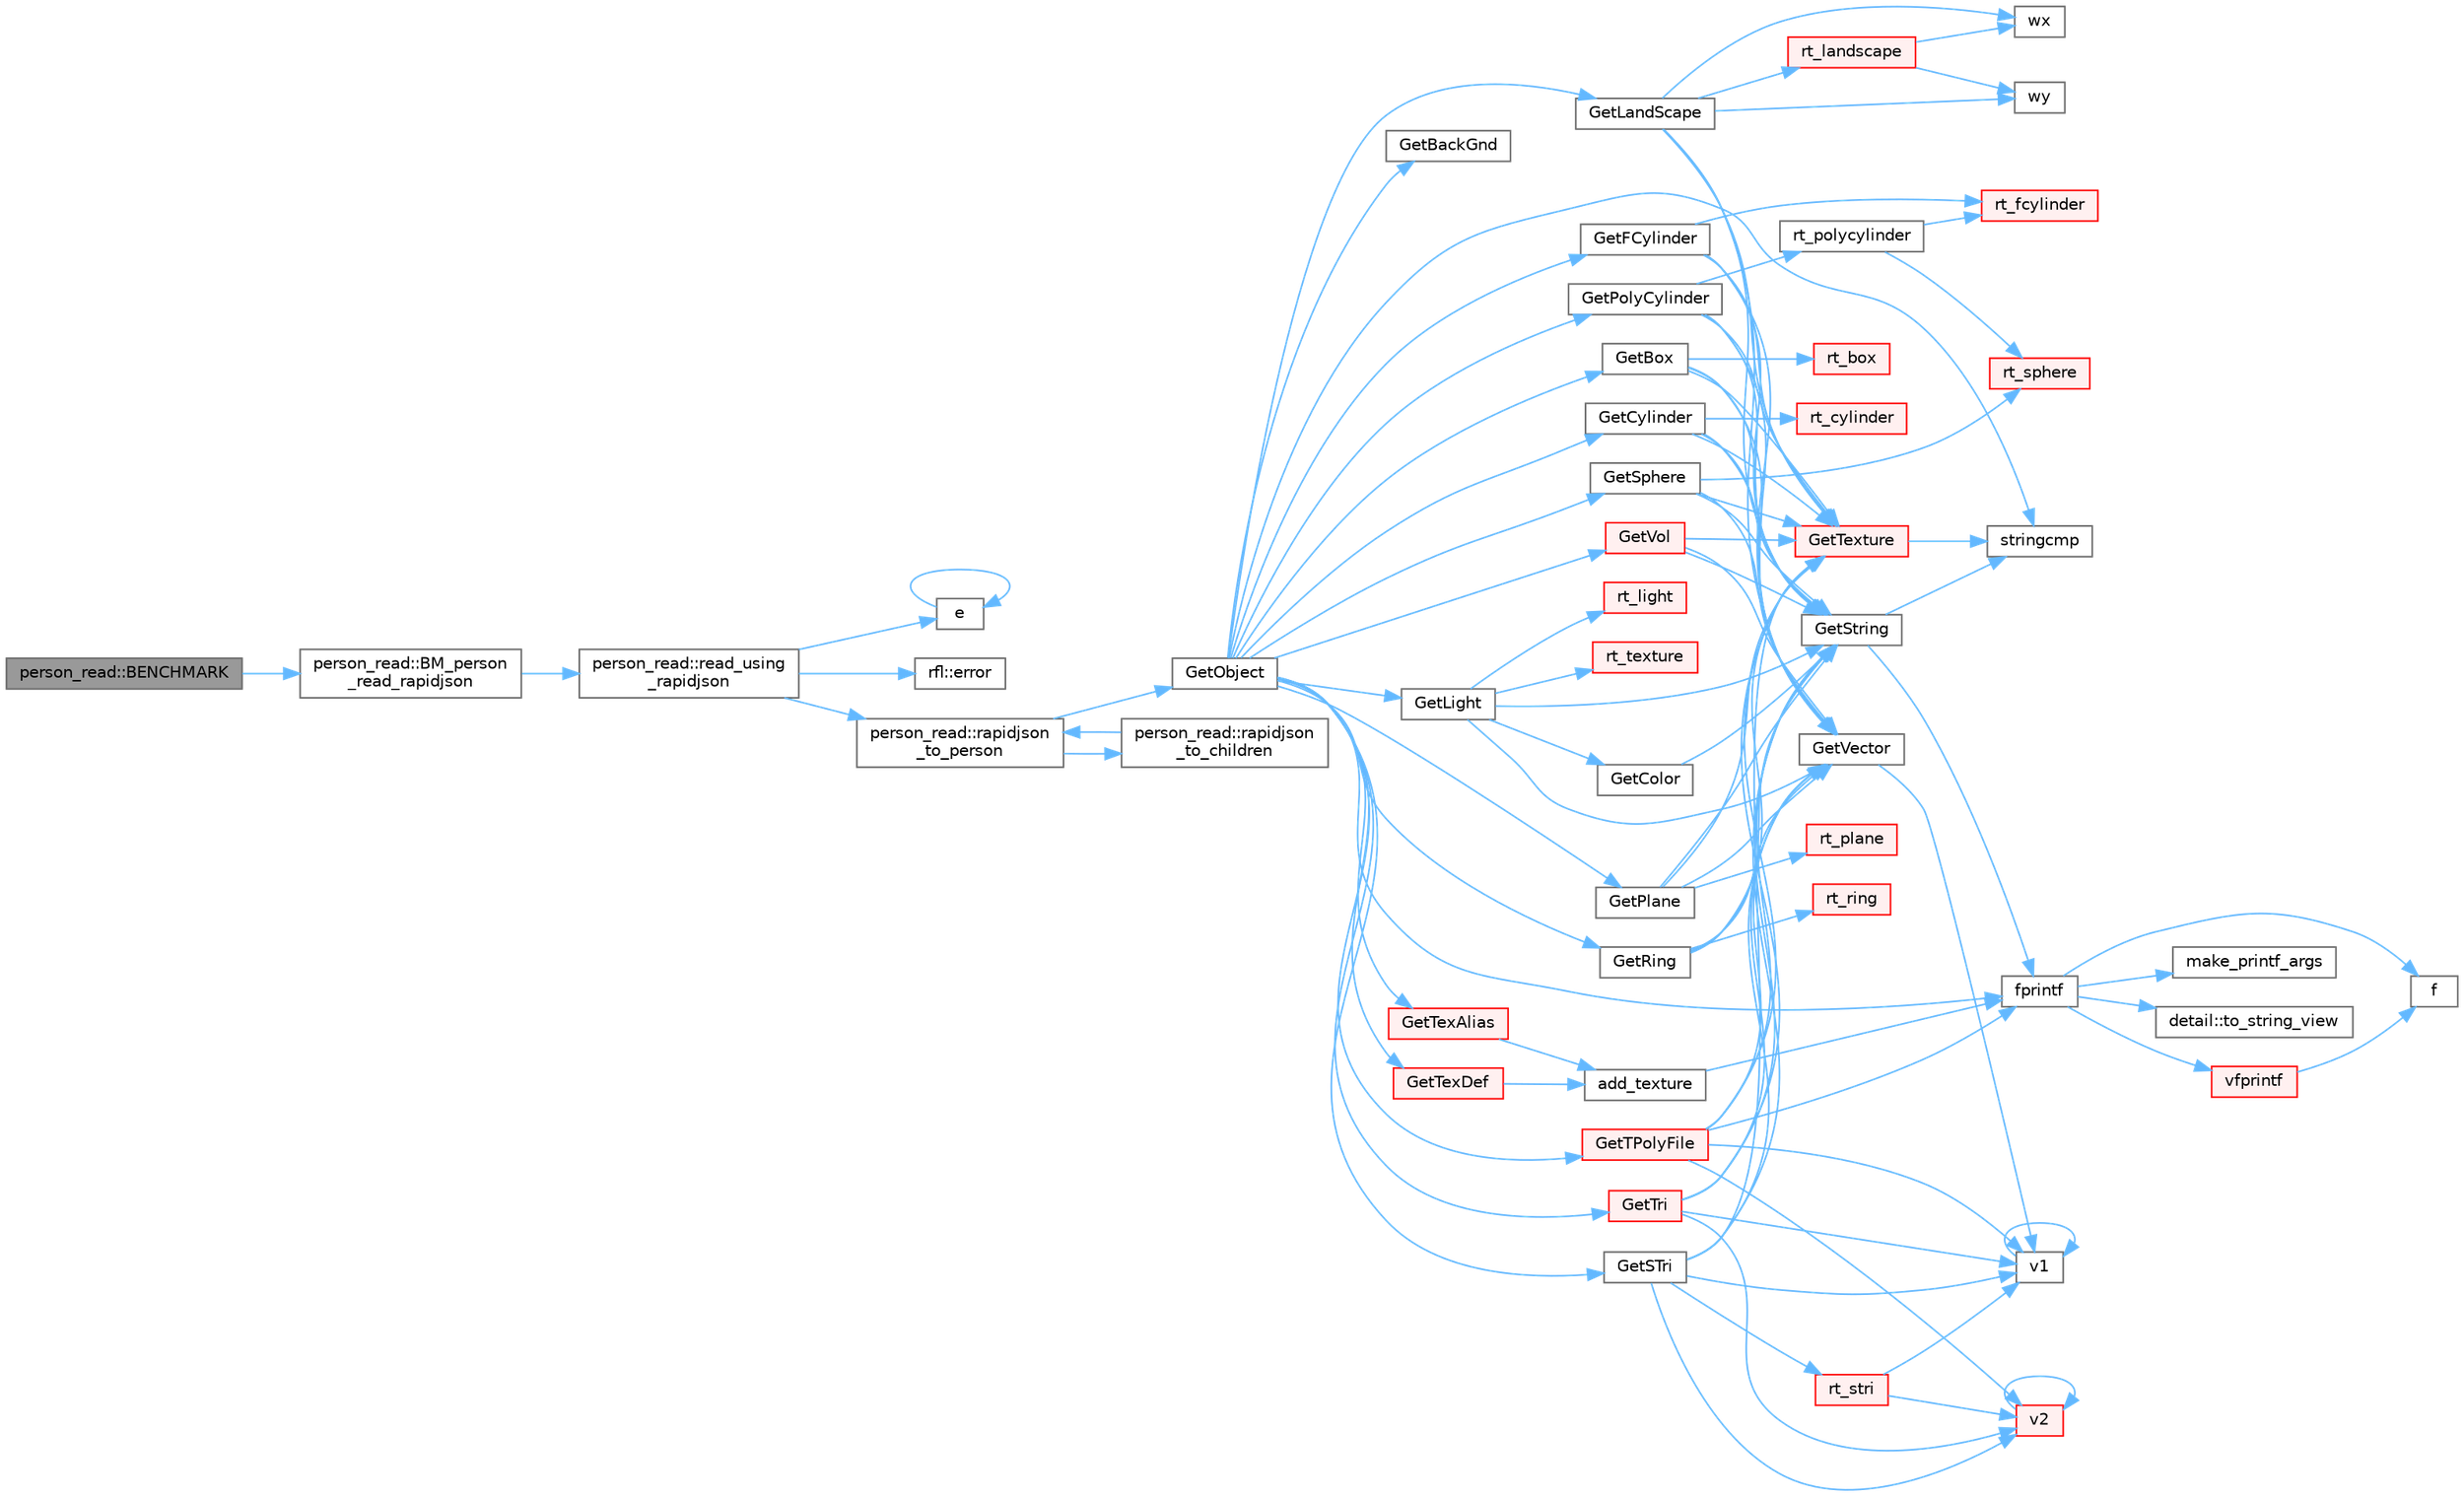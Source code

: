 digraph "person_read::BENCHMARK"
{
 // LATEX_PDF_SIZE
  bgcolor="transparent";
  edge [fontname=Helvetica,fontsize=10,labelfontname=Helvetica,labelfontsize=10];
  node [fontname=Helvetica,fontsize=10,shape=box,height=0.2,width=0.4];
  rankdir="LR";
  Node1 [id="Node000001",label="person_read::BENCHMARK",height=0.2,width=0.4,color="gray40", fillcolor="grey60", style="filled", fontcolor="black",tooltip=" "];
  Node1 -> Node2 [id="edge1_Node000001_Node000002",color="steelblue1",style="solid",tooltip=" "];
  Node2 [id="Node000002",label="person_read::BM_person\l_read_rapidjson",height=0.2,width=0.4,color="grey40", fillcolor="white", style="filled",URL="$namespaceperson__read.html#ad2c7db171b798705e8e29a6c66c1219f",tooltip=" "];
  Node2 -> Node3 [id="edge2_Node000002_Node000003",color="steelblue1",style="solid",tooltip=" "];
  Node3 [id="Node000003",label="person_read::read_using\l_rapidjson",height=0.2,width=0.4,color="grey40", fillcolor="white", style="filled",URL="$namespaceperson__read.html#a598e7687c9462bd6c53f9ea372eff887",tooltip=" "];
  Node3 -> Node4 [id="edge3_Node000003_Node000004",color="steelblue1",style="solid",tooltip=" "];
  Node4 [id="Node000004",label="e",height=0.2,width=0.4,color="grey40", fillcolor="white", style="filled",URL="$_cwise__array__power__array_8cpp.html#a9cb86ff854760bf91a154f2724a9101d",tooltip=" "];
  Node4 -> Node4 [id="edge4_Node000004_Node000004",color="steelblue1",style="solid",tooltip=" "];
  Node3 -> Node5 [id="edge5_Node000003_Node000005",color="steelblue1",style="solid",tooltip=" "];
  Node5 [id="Node000005",label="rfl::error",height=0.2,width=0.4,color="grey40", fillcolor="white", style="filled",URL="$namespacerfl.html#a6625864c6c297dfdc3d3c3ee3181dd8c",tooltip="Shorthand for unexpected error."];
  Node3 -> Node6 [id="edge6_Node000003_Node000006",color="steelblue1",style="solid",tooltip=" "];
  Node6 [id="Node000006",label="person_read::rapidjson\l_to_person",height=0.2,width=0.4,color="grey40", fillcolor="white", style="filled",URL="$namespaceperson__read.html#a2aa043df6a5bb199fbafd99aa664e67f",tooltip=" "];
  Node6 -> Node7 [id="edge7_Node000006_Node000007",color="steelblue1",style="solid",tooltip=" "];
  Node7 [id="Node000007",label="GetObject",height=0.2,width=0.4,color="grey40", fillcolor="white", style="filled",URL="$parse_8cpp.html#a2f2f1587f77dab125e1f0d587f80c9dc",tooltip=" "];
  Node7 -> Node8 [id="edge8_Node000007_Node000008",color="steelblue1",style="solid",tooltip=" "];
  Node8 [id="Node000008",label="fprintf",height=0.2,width=0.4,color="grey40", fillcolor="white", style="filled",URL="$printf_8h.html#a9f315126362cae9675de1642105e631e",tooltip=" "];
  Node8 -> Node9 [id="edge9_Node000008_Node000009",color="steelblue1",style="solid",tooltip=" "];
  Node9 [id="Node000009",label="f",height=0.2,width=0.4,color="grey40", fillcolor="white", style="filled",URL="$cxx11__tensor__map_8cpp.html#a7f507fea02198f6cb81c86640c7b1a4e",tooltip=" "];
  Node8 -> Node10 [id="edge10_Node000008_Node000010",color="steelblue1",style="solid",tooltip=" "];
  Node10 [id="Node000010",label="make_printf_args",height=0.2,width=0.4,color="grey40", fillcolor="white", style="filled",URL="$printf_8h.html#a27dcc0efcda04388971dbea3c875f122",tooltip=" "];
  Node8 -> Node11 [id="edge11_Node000008_Node000011",color="steelblue1",style="solid",tooltip=" "];
  Node11 [id="Node000011",label="detail::to_string_view",height=0.2,width=0.4,color="grey40", fillcolor="white", style="filled",URL="$namespacedetail.html#abeae79fa3e1eded2d8fbd56cc9f0960e",tooltip=" "];
  Node8 -> Node12 [id="edge12_Node000008_Node000012",color="steelblue1",style="solid",tooltip=" "];
  Node12 [id="Node000012",label="vfprintf",height=0.2,width=0.4,color="red", fillcolor="#FFF0F0", style="filled",URL="$printf_8h.html#abb30aad964fc771fb52cf3ad88649df2",tooltip=" "];
  Node12 -> Node9 [id="edge13_Node000012_Node000009",color="steelblue1",style="solid",tooltip=" "];
  Node7 -> Node40 [id="edge14_Node000007_Node000040",color="steelblue1",style="solid",tooltip=" "];
  Node40 [id="Node000040",label="GetBackGnd",height=0.2,width=0.4,color="grey40", fillcolor="white", style="filled",URL="$parse_8cpp.html#a73a913bfd95c9b1e7dfc3e84c0fcf105",tooltip=" "];
  Node7 -> Node41 [id="edge15_Node000007_Node000041",color="steelblue1",style="solid",tooltip=" "];
  Node41 [id="Node000041",label="GetBox",height=0.2,width=0.4,color="grey40", fillcolor="white", style="filled",URL="$parse_8cpp.html#aa54d43e677c1d7969b2d5c74a0a47151",tooltip=" "];
  Node41 -> Node42 [id="edge16_Node000041_Node000042",color="steelblue1",style="solid",tooltip=" "];
  Node42 [id="Node000042",label="GetString",height=0.2,width=0.4,color="grey40", fillcolor="white", style="filled",URL="$parse_8cpp.html#a79e0254cd128a92b56de23e8abaa2850",tooltip=" "];
  Node42 -> Node8 [id="edge17_Node000042_Node000008",color="steelblue1",style="solid",tooltip=" "];
  Node42 -> Node43 [id="edge18_Node000042_Node000043",color="steelblue1",style="solid",tooltip=" "];
  Node43 [id="Node000043",label="stringcmp",height=0.2,width=0.4,color="grey40", fillcolor="white", style="filled",URL="$parse_8cpp.html#a10e812c093d06c8f91685243dfd5670d",tooltip=" "];
  Node41 -> Node44 [id="edge19_Node000041_Node000044",color="steelblue1",style="solid",tooltip=" "];
  Node44 [id="Node000044",label="GetTexture",height=0.2,width=0.4,color="red", fillcolor="#FFF0F0", style="filled",URL="$parse_8cpp.html#a2a311b715c7bce7dd3c0e130fd242655",tooltip=" "];
  Node44 -> Node43 [id="edge20_Node000044_Node000043",color="steelblue1",style="solid",tooltip=" "];
  Node41 -> Node47 [id="edge21_Node000041_Node000047",color="steelblue1",style="solid",tooltip=" "];
  Node47 [id="Node000047",label="GetVector",height=0.2,width=0.4,color="grey40", fillcolor="white", style="filled",URL="$parse_8cpp.html#aa05035bdaae3230f25f564d4ce9b2a64",tooltip=" "];
  Node47 -> Node48 [id="edge22_Node000047_Node000048",color="steelblue1",style="solid",tooltip=" "];
  Node48 [id="Node000048",label="v1",height=0.2,width=0.4,color="grey40", fillcolor="white", style="filled",URL="$_tutorial___reshape_mat2_vec_8cpp.html#a10bd710692c91bc238f2e1da77730678",tooltip=" "];
  Node48 -> Node48 [id="edge23_Node000048_Node000048",color="steelblue1",style="solid",tooltip=" "];
  Node41 -> Node84 [id="edge24_Node000041_Node000084",color="steelblue1",style="solid",tooltip=" "];
  Node84 [id="Node000084",label="rt_box",height=0.2,width=0.4,color="red", fillcolor="#FFF0F0", style="filled",URL="$api_8cpp.html#acea8bde49eae5577481a99380f0e66b3",tooltip=" "];
  Node7 -> Node88 [id="edge25_Node000007_Node000088",color="steelblue1",style="solid",tooltip=" "];
  Node88 [id="Node000088",label="GetCylinder",height=0.2,width=0.4,color="grey40", fillcolor="white", style="filled",URL="$parse_8cpp.html#a69c8ef9f85812f7a69a56ea96bba4c8f",tooltip=" "];
  Node88 -> Node42 [id="edge26_Node000088_Node000042",color="steelblue1",style="solid",tooltip=" "];
  Node88 -> Node44 [id="edge27_Node000088_Node000044",color="steelblue1",style="solid",tooltip=" "];
  Node88 -> Node47 [id="edge28_Node000088_Node000047",color="steelblue1",style="solid",tooltip=" "];
  Node88 -> Node89 [id="edge29_Node000088_Node000089",color="steelblue1",style="solid",tooltip=" "];
  Node89 [id="Node000089",label="rt_cylinder",height=0.2,width=0.4,color="red", fillcolor="#FFF0F0", style="filled",URL="$api_8cpp.html#a17f57bb5b671a68d9f1784739f34f703",tooltip=" "];
  Node7 -> Node91 [id="edge30_Node000007_Node000091",color="steelblue1",style="solid",tooltip=" "];
  Node91 [id="Node000091",label="GetFCylinder",height=0.2,width=0.4,color="grey40", fillcolor="white", style="filled",URL="$parse_8cpp.html#aa0d3ec1a1c7ed600e3a4604c937565ba",tooltip=" "];
  Node91 -> Node42 [id="edge31_Node000091_Node000042",color="steelblue1",style="solid",tooltip=" "];
  Node91 -> Node44 [id="edge32_Node000091_Node000044",color="steelblue1",style="solid",tooltip=" "];
  Node91 -> Node47 [id="edge33_Node000091_Node000047",color="steelblue1",style="solid",tooltip=" "];
  Node91 -> Node92 [id="edge34_Node000091_Node000092",color="steelblue1",style="solid",tooltip=" "];
  Node92 [id="Node000092",label="rt_fcylinder",height=0.2,width=0.4,color="red", fillcolor="#FFF0F0", style="filled",URL="$api_8cpp.html#ac5ffcfc7c15b195194b7740ec4058e00",tooltip=" "];
  Node7 -> Node94 [id="edge35_Node000007_Node000094",color="steelblue1",style="solid",tooltip=" "];
  Node94 [id="Node000094",label="GetLandScape",height=0.2,width=0.4,color="grey40", fillcolor="white", style="filled",URL="$parse_8cpp.html#afe08f2789131b32bd87741379be9efb4",tooltip=" "];
  Node94 -> Node42 [id="edge36_Node000094_Node000042",color="steelblue1",style="solid",tooltip=" "];
  Node94 -> Node44 [id="edge37_Node000094_Node000044",color="steelblue1",style="solid",tooltip=" "];
  Node94 -> Node47 [id="edge38_Node000094_Node000047",color="steelblue1",style="solid",tooltip=" "];
  Node94 -> Node95 [id="edge39_Node000094_Node000095",color="steelblue1",style="solid",tooltip=" "];
  Node95 [id="Node000095",label="rt_landscape",height=0.2,width=0.4,color="red", fillcolor="#FFF0F0", style="filled",URL="$apigeom_8cpp.html#afec0f281cd1ac30a8f0f9923c7f3326d",tooltip=" "];
  Node95 -> Node104 [id="edge40_Node000095_Node000104",color="steelblue1",style="solid",tooltip=" "];
  Node104 [id="Node000104",label="wx",height=0.2,width=0.4,color="grey40", fillcolor="white", style="filled",URL="$core_2swizzle__4_8inl_8h.html#a66b224ccf5684dc3346b689ce492bd2b",tooltip=" "];
  Node95 -> Node105 [id="edge41_Node000095_Node000105",color="steelblue1",style="solid",tooltip=" "];
  Node105 [id="Node000105",label="wy",height=0.2,width=0.4,color="grey40", fillcolor="white", style="filled",URL="$core_2swizzle__4_8inl_8h.html#a5bed73816e9fcf9d6ef3a2f833971b47",tooltip=" "];
  Node94 -> Node104 [id="edge42_Node000094_Node000104",color="steelblue1",style="solid",tooltip=" "];
  Node94 -> Node105 [id="edge43_Node000094_Node000105",color="steelblue1",style="solid",tooltip=" "];
  Node7 -> Node108 [id="edge44_Node000007_Node000108",color="steelblue1",style="solid",tooltip=" "];
  Node108 [id="Node000108",label="GetLight",height=0.2,width=0.4,color="grey40", fillcolor="white", style="filled",URL="$parse_8cpp.html#a86c9fd7e66b475c339dfd227d747c422",tooltip=" "];
  Node108 -> Node109 [id="edge45_Node000108_Node000109",color="steelblue1",style="solid",tooltip=" "];
  Node109 [id="Node000109",label="GetColor",height=0.2,width=0.4,color="grey40", fillcolor="white", style="filled",URL="$parse_8cpp.html#a644dbde2257b7885274701fcfbd81277",tooltip=" "];
  Node109 -> Node42 [id="edge46_Node000109_Node000042",color="steelblue1",style="solid",tooltip=" "];
  Node108 -> Node42 [id="edge47_Node000108_Node000042",color="steelblue1",style="solid",tooltip=" "];
  Node108 -> Node47 [id="edge48_Node000108_Node000047",color="steelblue1",style="solid",tooltip=" "];
  Node108 -> Node110 [id="edge49_Node000108_Node000110",color="steelblue1",style="solid",tooltip=" "];
  Node110 [id="Node000110",label="rt_light",height=0.2,width=0.4,color="red", fillcolor="#FFF0F0", style="filled",URL="$api_8cpp.html#aa8f200571707c72edf25a7859af6ac4d",tooltip=" "];
  Node108 -> Node50 [id="edge50_Node000108_Node000050",color="steelblue1",style="solid",tooltip=" "];
  Node50 [id="Node000050",label="rt_texture",height=0.2,width=0.4,color="red", fillcolor="#FFF0F0", style="filled",URL="$api_8cpp.html#a6c4440ce7b2b3e0659577fdbbda3f120",tooltip=" "];
  Node7 -> Node113 [id="edge51_Node000007_Node000113",color="steelblue1",style="solid",tooltip=" "];
  Node113 [id="Node000113",label="GetPlane",height=0.2,width=0.4,color="grey40", fillcolor="white", style="filled",URL="$parse_8cpp.html#adb7113f1e835067cf62db89ca28bd310",tooltip=" "];
  Node113 -> Node42 [id="edge52_Node000113_Node000042",color="steelblue1",style="solid",tooltip=" "];
  Node113 -> Node44 [id="edge53_Node000113_Node000044",color="steelblue1",style="solid",tooltip=" "];
  Node113 -> Node47 [id="edge54_Node000113_Node000047",color="steelblue1",style="solid",tooltip=" "];
  Node113 -> Node114 [id="edge55_Node000113_Node000114",color="steelblue1",style="solid",tooltip=" "];
  Node114 [id="Node000114",label="rt_plane",height=0.2,width=0.4,color="red", fillcolor="#FFF0F0", style="filled",URL="$api_8cpp.html#a718109f91c3ff8803074ff7a943f24d2",tooltip=" "];
  Node7 -> Node118 [id="edge56_Node000007_Node000118",color="steelblue1",style="solid",tooltip=" "];
  Node118 [id="Node000118",label="GetPolyCylinder",height=0.2,width=0.4,color="grey40", fillcolor="white", style="filled",URL="$parse_8cpp.html#aaa4c967551b0967b89bee2bb154ae0fe",tooltip=" "];
  Node118 -> Node42 [id="edge57_Node000118_Node000042",color="steelblue1",style="solid",tooltip=" "];
  Node118 -> Node44 [id="edge58_Node000118_Node000044",color="steelblue1",style="solid",tooltip=" "];
  Node118 -> Node47 [id="edge59_Node000118_Node000047",color="steelblue1",style="solid",tooltip=" "];
  Node118 -> Node119 [id="edge60_Node000118_Node000119",color="steelblue1",style="solid",tooltip=" "];
  Node119 [id="Node000119",label="rt_polycylinder",height=0.2,width=0.4,color="grey40", fillcolor="white", style="filled",URL="$apigeom_8cpp.html#aa5f81846b847f4b35876100d6ecd54cf",tooltip=" "];
  Node119 -> Node92 [id="edge61_Node000119_Node000092",color="steelblue1",style="solid",tooltip=" "];
  Node119 -> Node120 [id="edge62_Node000119_Node000120",color="steelblue1",style="solid",tooltip=" "];
  Node120 [id="Node000120",label="rt_sphere",height=0.2,width=0.4,color="red", fillcolor="#FFF0F0", style="filled",URL="$api_8cpp.html#ad7ce4f9dd1a9221802403f96007f8c21",tooltip=" "];
  Node7 -> Node122 [id="edge63_Node000007_Node000122",color="steelblue1",style="solid",tooltip=" "];
  Node122 [id="Node000122",label="GetRing",height=0.2,width=0.4,color="grey40", fillcolor="white", style="filled",URL="$parse_8cpp.html#a83ea6cc6de01ba02eda35b2576b07629",tooltip=" "];
  Node122 -> Node42 [id="edge64_Node000122_Node000042",color="steelblue1",style="solid",tooltip=" "];
  Node122 -> Node44 [id="edge65_Node000122_Node000044",color="steelblue1",style="solid",tooltip=" "];
  Node122 -> Node47 [id="edge66_Node000122_Node000047",color="steelblue1",style="solid",tooltip=" "];
  Node122 -> Node123 [id="edge67_Node000122_Node000123",color="steelblue1",style="solid",tooltip=" "];
  Node123 [id="Node000123",label="rt_ring",height=0.2,width=0.4,color="red", fillcolor="#FFF0F0", style="filled",URL="$api_8cpp.html#a8c3bff8434eae5aad4cd88aa9228e92c",tooltip=" "];
  Node7 -> Node125 [id="edge68_Node000007_Node000125",color="steelblue1",style="solid",tooltip=" "];
  Node125 [id="Node000125",label="GetSphere",height=0.2,width=0.4,color="grey40", fillcolor="white", style="filled",URL="$parse_8cpp.html#a2519d0ef92ddd38e9589d541b3ab8367",tooltip=" "];
  Node125 -> Node42 [id="edge69_Node000125_Node000042",color="steelblue1",style="solid",tooltip=" "];
  Node125 -> Node44 [id="edge70_Node000125_Node000044",color="steelblue1",style="solid",tooltip=" "];
  Node125 -> Node47 [id="edge71_Node000125_Node000047",color="steelblue1",style="solid",tooltip=" "];
  Node125 -> Node120 [id="edge72_Node000125_Node000120",color="steelblue1",style="solid",tooltip=" "];
  Node7 -> Node126 [id="edge73_Node000007_Node000126",color="steelblue1",style="solid",tooltip=" "];
  Node126 [id="Node000126",label="GetSTri",height=0.2,width=0.4,color="grey40", fillcolor="white", style="filled",URL="$parse_8cpp.html#ab7d3fb56f29b8477508492ad770d5507",tooltip=" "];
  Node126 -> Node42 [id="edge74_Node000126_Node000042",color="steelblue1",style="solid",tooltip=" "];
  Node126 -> Node44 [id="edge75_Node000126_Node000044",color="steelblue1",style="solid",tooltip=" "];
  Node126 -> Node47 [id="edge76_Node000126_Node000047",color="steelblue1",style="solid",tooltip=" "];
  Node126 -> Node97 [id="edge77_Node000126_Node000097",color="steelblue1",style="solid",tooltip=" "];
  Node97 [id="Node000097",label="rt_stri",height=0.2,width=0.4,color="red", fillcolor="#FFF0F0", style="filled",URL="$api_8cpp.html#a5d6ad06b8d61b1474a9bf485b7c91227",tooltip=" "];
  Node97 -> Node48 [id="edge78_Node000097_Node000048",color="steelblue1",style="solid",tooltip=" "];
  Node97 -> Node99 [id="edge79_Node000097_Node000099",color="steelblue1",style="solid",tooltip=" "];
  Node99 [id="Node000099",label="v2",height=0.2,width=0.4,color="red", fillcolor="#FFF0F0", style="filled",URL="$_tutorial___reshape_mat2_vec_8cpp.html#a3eb30a79de469336df46f4f5f0bfb84f",tooltip=" "];
  Node99 -> Node99 [id="edge80_Node000099_Node000099",color="steelblue1",style="solid",tooltip=" "];
  Node126 -> Node48 [id="edge81_Node000126_Node000048",color="steelblue1",style="solid",tooltip=" "];
  Node126 -> Node99 [id="edge82_Node000126_Node000099",color="steelblue1",style="solid",tooltip=" "];
  Node7 -> Node127 [id="edge83_Node000007_Node000127",color="steelblue1",style="solid",tooltip=" "];
  Node127 [id="Node000127",label="GetTexAlias",height=0.2,width=0.4,color="red", fillcolor="#FFF0F0", style="filled",URL="$parse_8cpp.html#aadc2022e3effc303e40a9c95fd4af4f4",tooltip=" "];
  Node127 -> Node128 [id="edge84_Node000127_Node000128",color="steelblue1",style="solid",tooltip=" "];
  Node128 [id="Node000128",label="add_texture",height=0.2,width=0.4,color="grey40", fillcolor="white", style="filled",URL="$parse_8cpp.html#ae32ec7520baf58fe9f5585cc4df8651c",tooltip=" "];
  Node128 -> Node8 [id="edge85_Node000128_Node000008",color="steelblue1",style="solid",tooltip=" "];
  Node7 -> Node129 [id="edge86_Node000007_Node000129",color="steelblue1",style="solid",tooltip=" "];
  Node129 [id="Node000129",label="GetTexDef",height=0.2,width=0.4,color="red", fillcolor="#FFF0F0", style="filled",URL="$parse_8cpp.html#a117f9140ddc5993864fae34de3571fd9",tooltip=" "];
  Node129 -> Node128 [id="edge87_Node000129_Node000128",color="steelblue1",style="solid",tooltip=" "];
  Node7 -> Node130 [id="edge88_Node000007_Node000130",color="steelblue1",style="solid",tooltip=" "];
  Node130 [id="Node000130",label="GetTPolyFile",height=0.2,width=0.4,color="red", fillcolor="#FFF0F0", style="filled",URL="$parse_8cpp.html#ad6e337dba94433d071abad702cd33c1c",tooltip=" "];
  Node130 -> Node8 [id="edge89_Node000130_Node000008",color="steelblue1",style="solid",tooltip=" "];
  Node130 -> Node42 [id="edge90_Node000130_Node000042",color="steelblue1",style="solid",tooltip=" "];
  Node130 -> Node44 [id="edge91_Node000130_Node000044",color="steelblue1",style="solid",tooltip=" "];
  Node130 -> Node47 [id="edge92_Node000130_Node000047",color="steelblue1",style="solid",tooltip=" "];
  Node130 -> Node48 [id="edge93_Node000130_Node000048",color="steelblue1",style="solid",tooltip=" "];
  Node130 -> Node99 [id="edge94_Node000130_Node000099",color="steelblue1",style="solid",tooltip=" "];
  Node7 -> Node143 [id="edge95_Node000007_Node000143",color="steelblue1",style="solid",tooltip=" "];
  Node143 [id="Node000143",label="GetTri",height=0.2,width=0.4,color="red", fillcolor="#FFF0F0", style="filled",URL="$parse_8cpp.html#a1bd5c16a2f55742a2f75fc8f3de0149e",tooltip=" "];
  Node143 -> Node42 [id="edge96_Node000143_Node000042",color="steelblue1",style="solid",tooltip=" "];
  Node143 -> Node44 [id="edge97_Node000143_Node000044",color="steelblue1",style="solid",tooltip=" "];
  Node143 -> Node47 [id="edge98_Node000143_Node000047",color="steelblue1",style="solid",tooltip=" "];
  Node143 -> Node48 [id="edge99_Node000143_Node000048",color="steelblue1",style="solid",tooltip=" "];
  Node143 -> Node99 [id="edge100_Node000143_Node000099",color="steelblue1",style="solid",tooltip=" "];
  Node7 -> Node144 [id="edge101_Node000007_Node000144",color="steelblue1",style="solid",tooltip=" "];
  Node144 [id="Node000144",label="GetVol",height=0.2,width=0.4,color="red", fillcolor="#FFF0F0", style="filled",URL="$parse_8cpp.html#a7be681b6dc9195d4f996ede69eb89263",tooltip=" "];
  Node144 -> Node42 [id="edge102_Node000144_Node000042",color="steelblue1",style="solid",tooltip=" "];
  Node144 -> Node44 [id="edge103_Node000144_Node000044",color="steelblue1",style="solid",tooltip=" "];
  Node144 -> Node47 [id="edge104_Node000144_Node000047",color="steelblue1",style="solid",tooltip=" "];
  Node7 -> Node43 [id="edge105_Node000007_Node000043",color="steelblue1",style="solid",tooltip=" "];
  Node6 -> Node158 [id="edge106_Node000006_Node000158",color="steelblue1",style="solid",tooltip=" "];
  Node158 [id="Node000158",label="person_read::rapidjson\l_to_children",height=0.2,width=0.4,color="grey40", fillcolor="white", style="filled",URL="$namespaceperson__read.html#a567d04e997729217107811f482d9be41",tooltip=" "];
  Node158 -> Node6 [id="edge107_Node000158_Node000006",color="steelblue1",style="solid",tooltip=" "];
}

